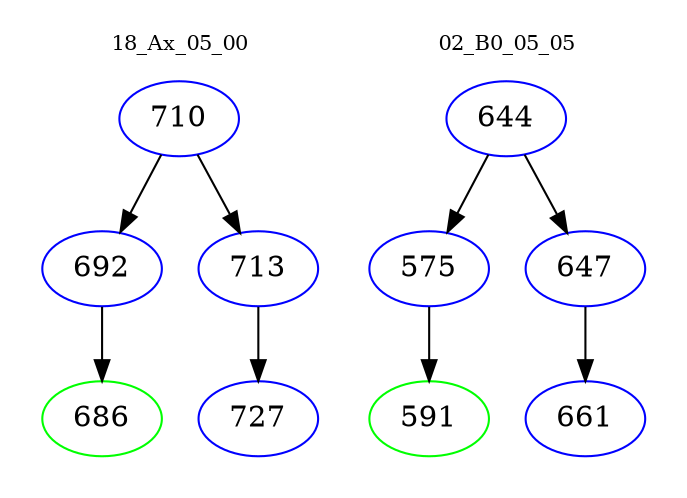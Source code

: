 digraph{
subgraph cluster_0 {
color = white
label = "18_Ax_05_00";
fontsize=10;
T0_710 [label="710", color="blue"]
T0_710 -> T0_692 [color="black"]
T0_692 [label="692", color="blue"]
T0_692 -> T0_686 [color="black"]
T0_686 [label="686", color="green"]
T0_710 -> T0_713 [color="black"]
T0_713 [label="713", color="blue"]
T0_713 -> T0_727 [color="black"]
T0_727 [label="727", color="blue"]
}
subgraph cluster_1 {
color = white
label = "02_B0_05_05";
fontsize=10;
T1_644 [label="644", color="blue"]
T1_644 -> T1_575 [color="black"]
T1_575 [label="575", color="blue"]
T1_575 -> T1_591 [color="black"]
T1_591 [label="591", color="green"]
T1_644 -> T1_647 [color="black"]
T1_647 [label="647", color="blue"]
T1_647 -> T1_661 [color="black"]
T1_661 [label="661", color="blue"]
}
}
